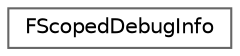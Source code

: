 digraph "Graphical Class Hierarchy"
{
 // INTERACTIVE_SVG=YES
 // LATEX_PDF_SIZE
  bgcolor="transparent";
  edge [fontname=Helvetica,fontsize=10,labelfontname=Helvetica,labelfontsize=10];
  node [fontname=Helvetica,fontsize=10,shape=box,height=0.2,width=0.4];
  rankdir="LR";
  Node0 [id="Node000000",label="FScopedDebugInfo",height=0.2,width=0.4,color="grey40", fillcolor="white", style="filled",URL="$d3/d24/classFScopedDebugInfo.html",tooltip="Debug info that is stored on the stack and handled by stack unwinding."];
}
